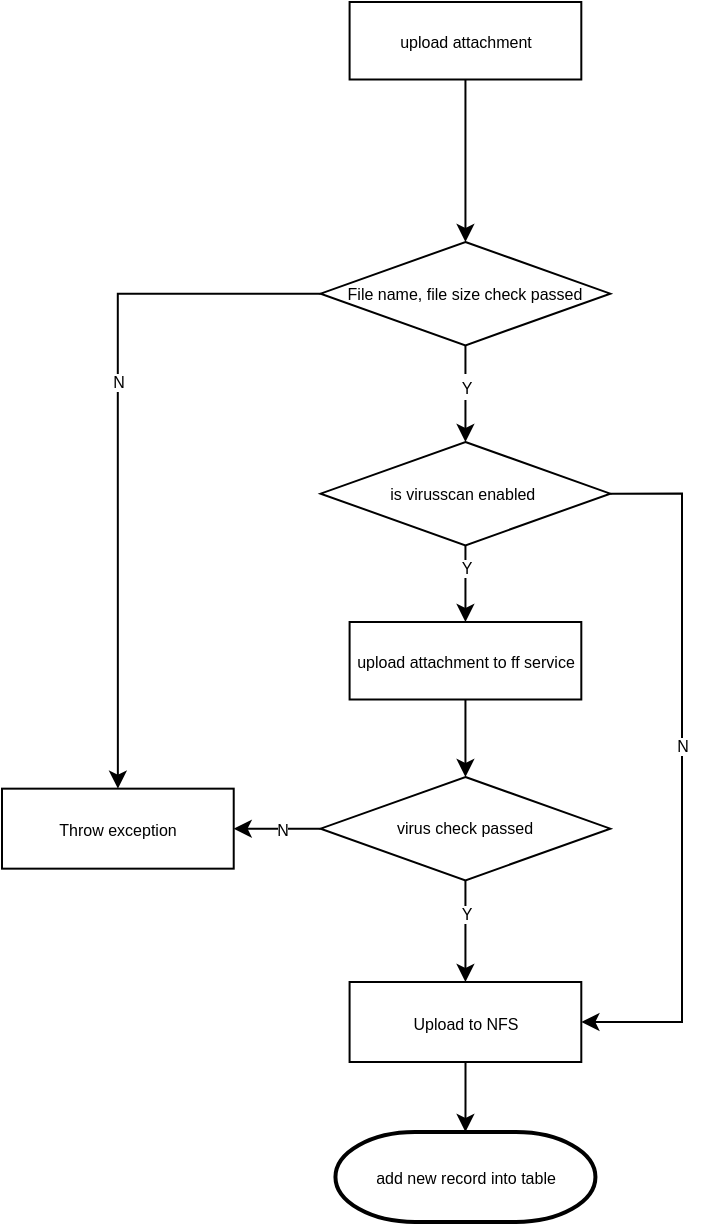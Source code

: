<mxfile version="20.7.4" type="github" pages="3">
  <diagram id="1njE7rwqGI7m8ewHNlN3" name="Page-1">
    <mxGraphModel dx="1872" dy="1028" grid="1" gridSize="10" guides="1" tooltips="1" connect="1" arrows="1" fold="1" page="1" pageScale="1" pageWidth="827" pageHeight="1169" math="0" shadow="0">
      <root>
        <mxCell id="0" />
        <mxCell id="1" parent="0" />
        <mxCell id="vLeJN7Wee_utG59eqZ4O-1" value="&lt;font style=&quot;font-size: 8px;&quot;&gt;upload attachment&lt;/font&gt;" style="rounded=0;whiteSpace=wrap;html=1;" parent="1" vertex="1">
          <mxGeometry x="223.793" y="20" width="115.862" height="38.75" as="geometry" />
        </mxCell>
        <mxCell id="vLeJN7Wee_utG59eqZ4O-5" style="edgeStyle=orthogonalEdgeStyle;rounded=0;orthogonalLoop=1;jettySize=auto;html=1;exitX=0.5;exitY=1;exitDx=0;exitDy=0;fontSize=8;entryX=0.5;entryY=0;entryDx=0;entryDy=0;" parent="1" source="vLeJN7Wee_utG59eqZ4O-3" target="vLeJN7Wee_utG59eqZ4O-16" edge="1">
          <mxGeometry relative="1" as="geometry">
            <mxPoint x="490" y="290" as="targetPoint" />
          </mxGeometry>
        </mxCell>
        <mxCell id="vLeJN7Wee_utG59eqZ4O-7" value="Y" style="edgeLabel;html=1;align=center;verticalAlign=middle;resizable=0;points=[];fontSize=8;" parent="vLeJN7Wee_utG59eqZ4O-5" vertex="1" connectable="0">
          <mxGeometry x="-0.676" relative="1" as="geometry">
            <mxPoint y="5" as="offset" />
          </mxGeometry>
        </mxCell>
        <mxCell id="vLeJN7Wee_utG59eqZ4O-3" value="is virusscan enabled&amp;nbsp;" style="rhombus;whiteSpace=wrap;html=1;fontSize=8;" parent="1" vertex="1">
          <mxGeometry x="209.31" y="240" width="144.83" height="51.67" as="geometry" />
        </mxCell>
        <mxCell id="vLeJN7Wee_utG59eqZ4O-2" style="edgeStyle=orthogonalEdgeStyle;rounded=0;orthogonalLoop=1;jettySize=auto;html=1;exitX=0.5;exitY=1;exitDx=0;exitDy=0;fontSize=8;entryX=0.5;entryY=0;entryDx=0;entryDy=0;" parent="1" source="vLeJN7Wee_utG59eqZ4O-1" target="vLeJN7Wee_utG59eqZ4O-24" edge="1">
          <mxGeometry relative="1" as="geometry">
            <mxPoint x="281.448" y="84.583" as="targetPoint" />
          </mxGeometry>
        </mxCell>
        <mxCell id="vLeJN7Wee_utG59eqZ4O-16" value="&lt;font style=&quot;font-size: 8px;&quot;&gt;upload attachment to ff service&lt;/font&gt;" style="rounded=0;whiteSpace=wrap;html=1;" parent="1" vertex="1">
          <mxGeometry x="223.793" y="330.0" width="115.862" height="38.75" as="geometry" />
        </mxCell>
        <mxCell id="vLeJN7Wee_utG59eqZ4O-23" style="edgeStyle=orthogonalEdgeStyle;rounded=0;orthogonalLoop=1;jettySize=auto;html=1;exitX=0.5;exitY=1;exitDx=0;exitDy=0;fontSize=8;entryX=0.5;entryY=0;entryDx=0;entryDy=0;" parent="1" source="vLeJN7Wee_utG59eqZ4O-17" target="-LjR0t9HWWvseM8uUd8J-4" edge="1">
          <mxGeometry relative="1" as="geometry">
            <mxPoint x="281.724" y="510.003" as="targetPoint" />
          </mxGeometry>
        </mxCell>
        <mxCell id="vLeJN7Wee_utG59eqZ4O-28" value="Y" style="edgeLabel;html=1;align=center;verticalAlign=middle;resizable=0;points=[];fontSize=8;" parent="vLeJN7Wee_utG59eqZ4O-23" vertex="1" connectable="0">
          <mxGeometry x="-0.332" relative="1" as="geometry">
            <mxPoint as="offset" />
          </mxGeometry>
        </mxCell>
        <mxCell id="vLeJN7Wee_utG59eqZ4O-17" value="virus check passed" style="rhombus;whiteSpace=wrap;html=1;fontSize=8;" parent="1" vertex="1">
          <mxGeometry x="209.31" y="407.5" width="144.828" height="51.667" as="geometry" />
        </mxCell>
        <mxCell id="vLeJN7Wee_utG59eqZ4O-18" style="edgeStyle=orthogonalEdgeStyle;rounded=0;orthogonalLoop=1;jettySize=auto;html=1;exitX=0.5;exitY=1;exitDx=0;exitDy=0;entryX=0.5;entryY=0;entryDx=0;entryDy=0;fontSize=8;" parent="1" source="vLeJN7Wee_utG59eqZ4O-16" target="vLeJN7Wee_utG59eqZ4O-17" edge="1">
          <mxGeometry relative="1" as="geometry" />
        </mxCell>
        <mxCell id="vLeJN7Wee_utG59eqZ4O-19" style="edgeStyle=orthogonalEdgeStyle;rounded=0;orthogonalLoop=1;jettySize=auto;html=1;fontSize=8;entryX=1;entryY=0.5;entryDx=0;entryDy=0;" parent="1" source="vLeJN7Wee_utG59eqZ4O-17" target="i2os1_4iFosiyuAYqk7O-1" edge="1">
          <mxGeometry relative="1" as="geometry">
            <mxPoint x="160" y="433" as="targetPoint" />
          </mxGeometry>
        </mxCell>
        <mxCell id="vLeJN7Wee_utG59eqZ4O-22" value="N" style="edgeLabel;html=1;align=center;verticalAlign=middle;resizable=0;points=[];fontSize=8;" parent="vLeJN7Wee_utG59eqZ4O-19" vertex="1" connectable="0">
          <mxGeometry x="-0.74" relative="1" as="geometry">
            <mxPoint x="-14" as="offset" />
          </mxGeometry>
        </mxCell>
        <mxCell id="vLeJN7Wee_utG59eqZ4O-25" value="N" style="edgeStyle=orthogonalEdgeStyle;rounded=0;orthogonalLoop=1;jettySize=auto;html=1;entryX=0.5;entryY=0;entryDx=0;entryDy=0;fontSize=8;" parent="1" source="vLeJN7Wee_utG59eqZ4O-24" target="i2os1_4iFosiyuAYqk7O-1" edge="1">
          <mxGeometry x="-0.167" relative="1" as="geometry">
            <mxPoint as="offset" />
            <mxPoint x="107.931" y="410.729" as="targetPoint" />
          </mxGeometry>
        </mxCell>
        <mxCell id="vLeJN7Wee_utG59eqZ4O-24" value="File name, file size check passed" style="rhombus;whiteSpace=wrap;html=1;fontSize=8;" parent="1" vertex="1">
          <mxGeometry x="209.31" y="139.997" width="144.828" height="51.667" as="geometry" />
        </mxCell>
        <mxCell id="vLeJN7Wee_utG59eqZ4O-8" style="edgeStyle=orthogonalEdgeStyle;rounded=0;orthogonalLoop=1;jettySize=auto;html=1;fontSize=8;exitX=1;exitY=0.5;exitDx=0;exitDy=0;entryX=1;entryY=0.5;entryDx=0;entryDy=0;" parent="1" source="vLeJN7Wee_utG59eqZ4O-3" target="-LjR0t9HWWvseM8uUd8J-4" edge="1">
          <mxGeometry relative="1" as="geometry">
            <mxPoint x="354.138" y="535.837" as="targetPoint" />
            <Array as="points">
              <mxPoint x="390" y="266" />
              <mxPoint x="390" y="530" />
              <mxPoint x="340" y="530" />
            </Array>
          </mxGeometry>
        </mxCell>
        <mxCell id="vLeJN7Wee_utG59eqZ4O-9" value="N" style="edgeLabel;html=1;align=center;verticalAlign=middle;resizable=0;points=[];fontSize=8;" parent="vLeJN7Wee_utG59eqZ4O-8" vertex="1" connectable="0">
          <mxGeometry x="-0.079" relative="1" as="geometry">
            <mxPoint as="offset" />
          </mxGeometry>
        </mxCell>
        <mxCell id="vLeJN7Wee_utG59eqZ4O-32" style="edgeStyle=orthogonalEdgeStyle;rounded=0;orthogonalLoop=1;jettySize=auto;html=1;exitX=0.5;exitY=1;exitDx=0;exitDy=0;fontSize=8;entryX=0.5;entryY=0;entryDx=0;entryDy=0;" parent="1" source="vLeJN7Wee_utG59eqZ4O-24" target="vLeJN7Wee_utG59eqZ4O-3" edge="1">
          <mxGeometry relative="1" as="geometry">
            <mxPoint x="420" y="230" as="targetPoint" />
          </mxGeometry>
        </mxCell>
        <mxCell id="SjcUu11-Wsclhk1h_QRE-1" value="&lt;font style=&quot;font-size: 8px;&quot;&gt;Y&lt;/font&gt;" style="edgeLabel;html=1;align=center;verticalAlign=middle;resizable=0;points=[];" parent="vLeJN7Wee_utG59eqZ4O-32" vertex="1" connectable="0">
          <mxGeometry x="-0.179" relative="1" as="geometry">
            <mxPoint as="offset" />
          </mxGeometry>
        </mxCell>
        <mxCell id="-LjR0t9HWWvseM8uUd8J-3" value="add new record into table" style="strokeWidth=2;html=1;shape=mxgraph.flowchart.terminator;whiteSpace=wrap;fontSize=8;" parent="1" vertex="1">
          <mxGeometry x="216.72" y="585" width="130" height="45" as="geometry" />
        </mxCell>
        <mxCell id="-LjR0t9HWWvseM8uUd8J-5" style="edgeStyle=orthogonalEdgeStyle;rounded=0;orthogonalLoop=1;jettySize=auto;html=1;entryX=0.5;entryY=0;entryDx=0;entryDy=0;entryPerimeter=0;" parent="1" source="-LjR0t9HWWvseM8uUd8J-4" target="-LjR0t9HWWvseM8uUd8J-3" edge="1">
          <mxGeometry relative="1" as="geometry" />
        </mxCell>
        <mxCell id="-LjR0t9HWWvseM8uUd8J-4" value="&lt;span style=&quot;font-size: 8px;&quot;&gt;Upload to NFS&lt;/span&gt;" style="rounded=0;whiteSpace=wrap;html=1;" parent="1" vertex="1">
          <mxGeometry x="223.79" y="510" width="115.86" height="40" as="geometry" />
        </mxCell>
        <mxCell id="i2os1_4iFosiyuAYqk7O-1" value="&lt;span style=&quot;font-size: 8px;&quot;&gt;Throw exception&lt;/span&gt;" style="rounded=0;whiteSpace=wrap;html=1;" parent="1" vertex="1">
          <mxGeometry x="50" y="413.33" width="115.86" height="40" as="geometry" />
        </mxCell>
      </root>
    </mxGraphModel>
  </diagram>
  <diagram id="ShLjUjhToZOLM5baUTq2" name="Page-2">
    <mxGraphModel dx="1551" dy="819" grid="1" gridSize="10" guides="1" tooltips="1" connect="1" arrows="1" fold="1" page="1" pageScale="1" pageWidth="827" pageHeight="1169" math="0" shadow="0">
      <root>
        <mxCell id="0" />
        <mxCell id="1" parent="0" />
        <mxCell id="1XCz0kX_tlDTkFfyTUDa-1" value="&lt;font style=&quot;font-size: 8px;&quot;&gt;upload attachment&lt;/font&gt;" style="rounded=0;whiteSpace=wrap;html=1;" vertex="1" parent="1">
          <mxGeometry x="223.793" y="20" width="115.862" height="38.75" as="geometry" />
        </mxCell>
        <mxCell id="1XCz0kX_tlDTkFfyTUDa-2" style="edgeStyle=orthogonalEdgeStyle;rounded=0;orthogonalLoop=1;jettySize=auto;html=1;exitX=0.5;exitY=1;exitDx=0;exitDy=0;fontSize=8;entryX=0.5;entryY=0;entryDx=0;entryDy=0;" edge="1" parent="1" source="1XCz0kX_tlDTkFfyTUDa-4" target="1XCz0kX_tlDTkFfyTUDa-6">
          <mxGeometry relative="1" as="geometry">
            <mxPoint x="490" y="350" as="targetPoint" />
          </mxGeometry>
        </mxCell>
        <mxCell id="1XCz0kX_tlDTkFfyTUDa-3" value="Y" style="edgeLabel;html=1;align=center;verticalAlign=middle;resizable=0;points=[];fontSize=8;" vertex="1" connectable="0" parent="1XCz0kX_tlDTkFfyTUDa-2">
          <mxGeometry x="-0.676" relative="1" as="geometry">
            <mxPoint y="5" as="offset" />
          </mxGeometry>
        </mxCell>
        <mxCell id="1XCz0kX_tlDTkFfyTUDa-4" value="is virusscan enabled&amp;nbsp;" style="rhombus;whiteSpace=wrap;html=1;fontSize=8;" vertex="1" parent="1">
          <mxGeometry x="209.31" y="330" width="144.83" height="51.67" as="geometry" />
        </mxCell>
        <mxCell id="1XCz0kX_tlDTkFfyTUDa-5" style="edgeStyle=orthogonalEdgeStyle;rounded=0;orthogonalLoop=1;jettySize=auto;html=1;exitX=0.5;exitY=1;exitDx=0;exitDy=0;fontSize=8;entryX=0.5;entryY=0;entryDx=0;entryDy=0;" edge="1" parent="1" source="1XCz0kX_tlDTkFfyTUDa-1" target="1XCz0kX_tlDTkFfyTUDa-15">
          <mxGeometry relative="1" as="geometry">
            <mxPoint x="281.448" y="84.583" as="targetPoint" />
          </mxGeometry>
        </mxCell>
        <mxCell id="1XCz0kX_tlDTkFfyTUDa-6" value="&lt;font style=&quot;font-size: 8px;&quot;&gt;upload attachment to ff service&lt;/font&gt;" style="rounded=0;whiteSpace=wrap;html=1;" vertex="1" parent="1">
          <mxGeometry x="223.793" y="420.0" width="115.862" height="38.75" as="geometry" />
        </mxCell>
        <mxCell id="1XCz0kX_tlDTkFfyTUDa-25" style="edgeStyle=orthogonalEdgeStyle;rounded=0;orthogonalLoop=1;jettySize=auto;html=1;" edge="1" parent="1" source="1XCz0kX_tlDTkFfyTUDa-9" target="1XCz0kX_tlDTkFfyTUDa-23">
          <mxGeometry relative="1" as="geometry" />
        </mxCell>
        <mxCell id="1XCz0kX_tlDTkFfyTUDa-27" value="Y" style="edgeLabel;html=1;align=center;verticalAlign=middle;resizable=0;points=[];" vertex="1" connectable="0" parent="1XCz0kX_tlDTkFfyTUDa-25">
          <mxGeometry x="-0.015" y="-2" relative="1" as="geometry">
            <mxPoint x="2" y="1" as="offset" />
          </mxGeometry>
        </mxCell>
        <mxCell id="1XCz0kX_tlDTkFfyTUDa-9" value="virus check passed" style="rhombus;whiteSpace=wrap;html=1;fontSize=8;" vertex="1" parent="1">
          <mxGeometry x="209.31" y="503.0" width="144.828" height="51.667" as="geometry" />
        </mxCell>
        <mxCell id="1XCz0kX_tlDTkFfyTUDa-10" style="edgeStyle=orthogonalEdgeStyle;rounded=0;orthogonalLoop=1;jettySize=auto;html=1;exitX=0.5;exitY=1;exitDx=0;exitDy=0;entryX=0.5;entryY=0;entryDx=0;entryDy=0;fontSize=8;" edge="1" parent="1" source="1XCz0kX_tlDTkFfyTUDa-6" target="1XCz0kX_tlDTkFfyTUDa-9">
          <mxGeometry relative="1" as="geometry">
            <mxPoint x="281.724" y="470" as="sourcePoint" />
          </mxGeometry>
        </mxCell>
        <mxCell id="1XCz0kX_tlDTkFfyTUDa-12" style="edgeStyle=orthogonalEdgeStyle;rounded=0;orthogonalLoop=1;jettySize=auto;html=1;fontSize=8;entryX=1;entryY=0.5;entryDx=0;entryDy=0;" edge="1" parent="1" source="1XCz0kX_tlDTkFfyTUDa-9" target="1XCz0kX_tlDTkFfyTUDa-33">
          <mxGeometry relative="1" as="geometry">
            <mxPoint x="165.862" y="528.833" as="targetPoint" />
          </mxGeometry>
        </mxCell>
        <mxCell id="1XCz0kX_tlDTkFfyTUDa-13" value="N" style="edgeLabel;html=1;align=center;verticalAlign=middle;resizable=0;points=[];fontSize=8;" vertex="1" connectable="0" parent="1XCz0kX_tlDTkFfyTUDa-12">
          <mxGeometry x="-0.74" relative="1" as="geometry">
            <mxPoint x="-14" as="offset" />
          </mxGeometry>
        </mxCell>
        <mxCell id="1XCz0kX_tlDTkFfyTUDa-14" value="N" style="edgeStyle=orthogonalEdgeStyle;rounded=0;orthogonalLoop=1;jettySize=auto;html=1;entryX=0.5;entryY=0;entryDx=0;entryDy=0;fontSize=8;" edge="1" parent="1" source="1XCz0kX_tlDTkFfyTUDa-15" target="1XCz0kX_tlDTkFfyTUDa-33">
          <mxGeometry x="-0.058" relative="1" as="geometry">
            <mxPoint as="offset" />
            <mxPoint x="107.931" y="506.229" as="targetPoint" />
          </mxGeometry>
        </mxCell>
        <mxCell id="1XCz0kX_tlDTkFfyTUDa-15" value="File name, file size check passed" style="rhombus;whiteSpace=wrap;html=1;fontSize=8;" vertex="1" parent="1">
          <mxGeometry x="209.31" y="89.997" width="144.828" height="51.667" as="geometry" />
        </mxCell>
        <mxCell id="1XCz0kX_tlDTkFfyTUDa-22" style="edgeStyle=orthogonalEdgeStyle;rounded=0;orthogonalLoop=1;jettySize=auto;html=1;exitX=0.5;exitY=1;exitDx=0;exitDy=0;entryX=0.5;entryY=0;entryDx=0;entryDy=0;entryPerimeter=0;" edge="1" parent="1" source="1XCz0kX_tlDTkFfyTUDa-32" target="1XCz0kX_tlDTkFfyTUDa-29">
          <mxGeometry relative="1" as="geometry">
            <mxPoint x="281.686" y="221.67" as="sourcePoint" />
            <mxPoint x="282" y="240" as="targetPoint" />
          </mxGeometry>
        </mxCell>
        <mxCell id="1XCz0kX_tlDTkFfyTUDa-24" style="edgeStyle=orthogonalEdgeStyle;rounded=0;orthogonalLoop=1;jettySize=auto;html=1;exitX=1;exitY=0.5;exitDx=0;exitDy=0;entryX=1;entryY=0.5;entryDx=0;entryDy=0;entryPerimeter=0;" edge="1" parent="1" source="1XCz0kX_tlDTkFfyTUDa-4" target="1XCz0kX_tlDTkFfyTUDa-23">
          <mxGeometry relative="1" as="geometry">
            <Array as="points">
              <mxPoint x="390" y="356" />
              <mxPoint x="390" y="626" />
            </Array>
          </mxGeometry>
        </mxCell>
        <mxCell id="1XCz0kX_tlDTkFfyTUDa-26" value="N" style="edgeLabel;html=1;align=center;verticalAlign=middle;resizable=0;points=[];" vertex="1" connectable="0" parent="1XCz0kX_tlDTkFfyTUDa-24">
          <mxGeometry x="0.044" y="-2" relative="1" as="geometry">
            <mxPoint y="35" as="offset" />
          </mxGeometry>
        </mxCell>
        <mxCell id="1XCz0kX_tlDTkFfyTUDa-19" style="edgeStyle=orthogonalEdgeStyle;rounded=0;orthogonalLoop=1;jettySize=auto;html=1;exitX=0.5;exitY=1;exitDx=0;exitDy=0;fontSize=8;entryX=0.5;entryY=0;entryDx=0;entryDy=0;" edge="1" parent="1" source="1XCz0kX_tlDTkFfyTUDa-15" target="1XCz0kX_tlDTkFfyTUDa-32">
          <mxGeometry relative="1" as="geometry">
            <mxPoint x="281.724" y="170.003" as="targetPoint" />
          </mxGeometry>
        </mxCell>
        <mxCell id="1XCz0kX_tlDTkFfyTUDa-20" value="&lt;font style=&quot;font-size: 8px;&quot;&gt;Y&lt;/font&gt;" style="edgeLabel;html=1;align=center;verticalAlign=middle;resizable=0;points=[];" vertex="1" connectable="0" parent="1XCz0kX_tlDTkFfyTUDa-19">
          <mxGeometry x="-0.179" relative="1" as="geometry">
            <mxPoint as="offset" />
          </mxGeometry>
        </mxCell>
        <mxCell id="1XCz0kX_tlDTkFfyTUDa-23" value="update status of file record" style="strokeWidth=2;html=1;shape=mxgraph.flowchart.terminator;whiteSpace=wrap;fontSize=8;" vertex="1" parent="1">
          <mxGeometry x="209.31" y="600" width="144.828" height="51.667" as="geometry" />
        </mxCell>
        <mxCell id="1XCz0kX_tlDTkFfyTUDa-31" style="edgeStyle=orthogonalEdgeStyle;rounded=0;orthogonalLoop=1;jettySize=auto;html=1;entryX=0.5;entryY=0;entryDx=0;entryDy=0;" edge="1" parent="1" source="1XCz0kX_tlDTkFfyTUDa-29" target="1XCz0kX_tlDTkFfyTUDa-4">
          <mxGeometry relative="1" as="geometry" />
        </mxCell>
        <mxCell id="1XCz0kX_tlDTkFfyTUDa-29" value="add new record into table" style="strokeWidth=2;html=1;shape=mxgraph.flowchart.terminator;whiteSpace=wrap;fontSize=8;" vertex="1" parent="1">
          <mxGeometry x="209.31" y="240" width="144.83" height="48.33" as="geometry" />
        </mxCell>
        <mxCell id="1XCz0kX_tlDTkFfyTUDa-32" value="&lt;span style=&quot;font-size: 8px;&quot;&gt;Upload to NFS&lt;/span&gt;" style="rounded=0;whiteSpace=wrap;html=1;" vertex="1" parent="1">
          <mxGeometry x="223.793" y="170.0" width="115.862" height="38.75" as="geometry" />
        </mxCell>
        <mxCell id="1XCz0kX_tlDTkFfyTUDa-33" value="&lt;span style=&quot;font-size: 8px;&quot;&gt;Throw exception&lt;/span&gt;" style="rounded=0;whiteSpace=wrap;html=1;" vertex="1" parent="1">
          <mxGeometry x="50.003" y="509.46" width="115.862" height="38.75" as="geometry" />
        </mxCell>
      </root>
    </mxGraphModel>
  </diagram>
  <diagram id="49Q-Srx9VAaHqPbyicb3" name="Status">
    <mxGraphModel dx="1551" dy="852" grid="1" gridSize="10" guides="1" tooltips="1" connect="1" arrows="1" fold="1" page="1" pageScale="1" pageWidth="827" pageHeight="1169" math="0" shadow="0">
      <root>
        <mxCell id="0" />
        <mxCell id="1" parent="0" />
        <mxCell id="q7bYpP5banJCeddz_qmf-17" style="rounded=0;orthogonalLoop=1;jettySize=auto;html=1;fontSize=10;" edge="1" parent="1" source="q7bYpP5banJCeddz_qmf-2" target="q7bYpP5banJCeddz_qmf-4">
          <mxGeometry relative="1" as="geometry" />
        </mxCell>
        <mxCell id="q7bYpP5banJCeddz_qmf-19" style="edgeStyle=none;rounded=0;orthogonalLoop=1;jettySize=auto;html=1;entryX=0;entryY=0.5;entryDx=0;entryDy=0;fontSize=10;exitX=1;exitY=0;exitDx=0;exitDy=0;" edge="1" parent="1" source="q7bYpP5banJCeddz_qmf-2" target="q7bYpP5banJCeddz_qmf-7">
          <mxGeometry relative="1" as="geometry" />
        </mxCell>
        <mxCell id="q7bYpP5banJCeddz_qmf-23" style="edgeStyle=none;rounded=0;orthogonalLoop=1;jettySize=auto;html=1;entryX=0;entryY=1;entryDx=0;entryDy=0;fontSize=10;exitX=0.5;exitY=0;exitDx=0;exitDy=0;" edge="1" parent="1" source="q7bYpP5banJCeddz_qmf-2" target="q7bYpP5banJCeddz_qmf-3">
          <mxGeometry relative="1" as="geometry" />
        </mxCell>
        <mxCell id="q7bYpP5banJCeddz_qmf-2" value="&lt;font style=&quot;font-size: 10px;&quot;&gt;Uploaded&lt;/font&gt;" style="ellipse;whiteSpace=wrap;html=1;aspect=fixed;fillColor=#fff2cc;strokeColor=#d6b656;" vertex="1" parent="1">
          <mxGeometry x="60" y="460" width="80" height="80" as="geometry" />
        </mxCell>
        <mxCell id="q7bYpP5banJCeddz_qmf-24" style="edgeStyle=none;rounded=0;orthogonalLoop=1;jettySize=auto;html=1;entryX=0;entryY=0.5;entryDx=0;entryDy=0;fontSize=10;" edge="1" parent="1" source="q7bYpP5banJCeddz_qmf-3" target="q7bYpP5banJCeddz_qmf-6">
          <mxGeometry relative="1" as="geometry" />
        </mxCell>
        <mxCell id="q7bYpP5banJCeddz_qmf-25" style="edgeStyle=none;rounded=0;orthogonalLoop=1;jettySize=auto;html=1;entryX=0;entryY=0.5;entryDx=0;entryDy=0;fontSize=10;" edge="1" parent="1" source="q7bYpP5banJCeddz_qmf-3" target="q7bYpP5banJCeddz_qmf-10">
          <mxGeometry relative="1" as="geometry" />
        </mxCell>
        <mxCell id="q7bYpP5banJCeddz_qmf-26" style="edgeStyle=none;rounded=0;orthogonalLoop=1;jettySize=auto;html=1;entryX=0;entryY=0.5;entryDx=0;entryDy=0;fontSize=10;" edge="1" parent="1" source="q7bYpP5banJCeddz_qmf-3" target="q7bYpP5banJCeddz_qmf-4">
          <mxGeometry relative="1" as="geometry" />
        </mxCell>
        <mxCell id="q7bYpP5banJCeddz_qmf-29" style="edgeStyle=none;rounded=0;orthogonalLoop=1;jettySize=auto;html=1;entryX=0.5;entryY=0;entryDx=0;entryDy=0;fontSize=10;" edge="1" parent="1" source="q7bYpP5banJCeddz_qmf-3" target="q7bYpP5banJCeddz_qmf-7">
          <mxGeometry relative="1" as="geometry" />
        </mxCell>
        <mxCell id="q7bYpP5banJCeddz_qmf-3" value="&lt;font style=&quot;font-size: 10px;&quot;&gt;Scanning&lt;/font&gt;" style="ellipse;whiteSpace=wrap;html=1;aspect=fixed;fillColor=#fff2cc;strokeColor=#d6b656;" vertex="1" parent="1">
          <mxGeometry x="250" y="140" width="80" height="80" as="geometry" />
        </mxCell>
        <mxCell id="q7bYpP5banJCeddz_qmf-4" value="&lt;font style=&quot;font-size: 10px;&quot;&gt;Ready_for_use&lt;/font&gt;" style="ellipse;whiteSpace=wrap;html=1;aspect=fixed;fillColor=#d5e8d4;strokeColor=#82b366;" vertex="1" parent="1">
          <mxGeometry x="500" y="460" width="80" height="80" as="geometry" />
        </mxCell>
        <mxCell id="q7bYpP5banJCeddz_qmf-6" value="&lt;font style=&quot;font-size: 10px;&quot;&gt;Virus_Detected&lt;/font&gt;" style="ellipse;whiteSpace=wrap;html=1;aspect=fixed;fillColor=#f8cecc;strokeColor=#b85450;" vertex="1" parent="1">
          <mxGeometry x="500" y="140" width="80" height="80" as="geometry" />
        </mxCell>
        <mxCell id="q7bYpP5banJCeddz_qmf-22" style="edgeStyle=none;rounded=0;orthogonalLoop=1;jettySize=auto;html=1;fontSize=10;entryX=0;entryY=0.5;entryDx=0;entryDy=0;" edge="1" parent="1" source="q7bYpP5banJCeddz_qmf-7" target="q7bYpP5banJCeddz_qmf-4">
          <mxGeometry relative="1" as="geometry" />
        </mxCell>
        <mxCell id="q7bYpP5banJCeddz_qmf-28" style="edgeStyle=none;rounded=0;orthogonalLoop=1;jettySize=auto;html=1;entryX=0.5;entryY=0;entryDx=0;entryDy=0;fontSize=10;" edge="1" parent="1" source="q7bYpP5banJCeddz_qmf-7" target="q7bYpP5banJCeddz_qmf-27">
          <mxGeometry relative="1" as="geometry" />
        </mxCell>
        <mxCell id="q7bYpP5banJCeddz_qmf-7" value="&lt;font style=&quot;font-size: 10px;&quot;&gt;Thumbnail&lt;br&gt;_Generating&lt;br&gt;&lt;/font&gt;" style="ellipse;whiteSpace=wrap;html=1;aspect=fixed;fillColor=#d5e8d4;strokeColor=#82b366;" vertex="1" parent="1">
          <mxGeometry x="250" y="280" width="80" height="80" as="geometry" />
        </mxCell>
        <mxCell id="q7bYpP5banJCeddz_qmf-10" value="&lt;font style=&quot;font-size: 10px;&quot;&gt;Scanning_failed&lt;/font&gt;" style="ellipse;whiteSpace=wrap;html=1;aspect=fixed;fillColor=#f8cecc;strokeColor=#b85450;" vertex="1" parent="1">
          <mxGeometry x="500" y="30" width="80" height="80" as="geometry" />
        </mxCell>
        <mxCell id="q7bYpP5banJCeddz_qmf-27" value="&lt;font style=&quot;font-size: 10px;&quot;&gt;Generated&lt;br&gt;_Failed&lt;br&gt;&lt;/font&gt;" style="ellipse;whiteSpace=wrap;html=1;aspect=fixed;fillColor=#f8cecc;strokeColor=#b85450;" vertex="1" parent="1">
          <mxGeometry x="250" y="390" width="80" height="80" as="geometry" />
        </mxCell>
      </root>
    </mxGraphModel>
  </diagram>
</mxfile>
